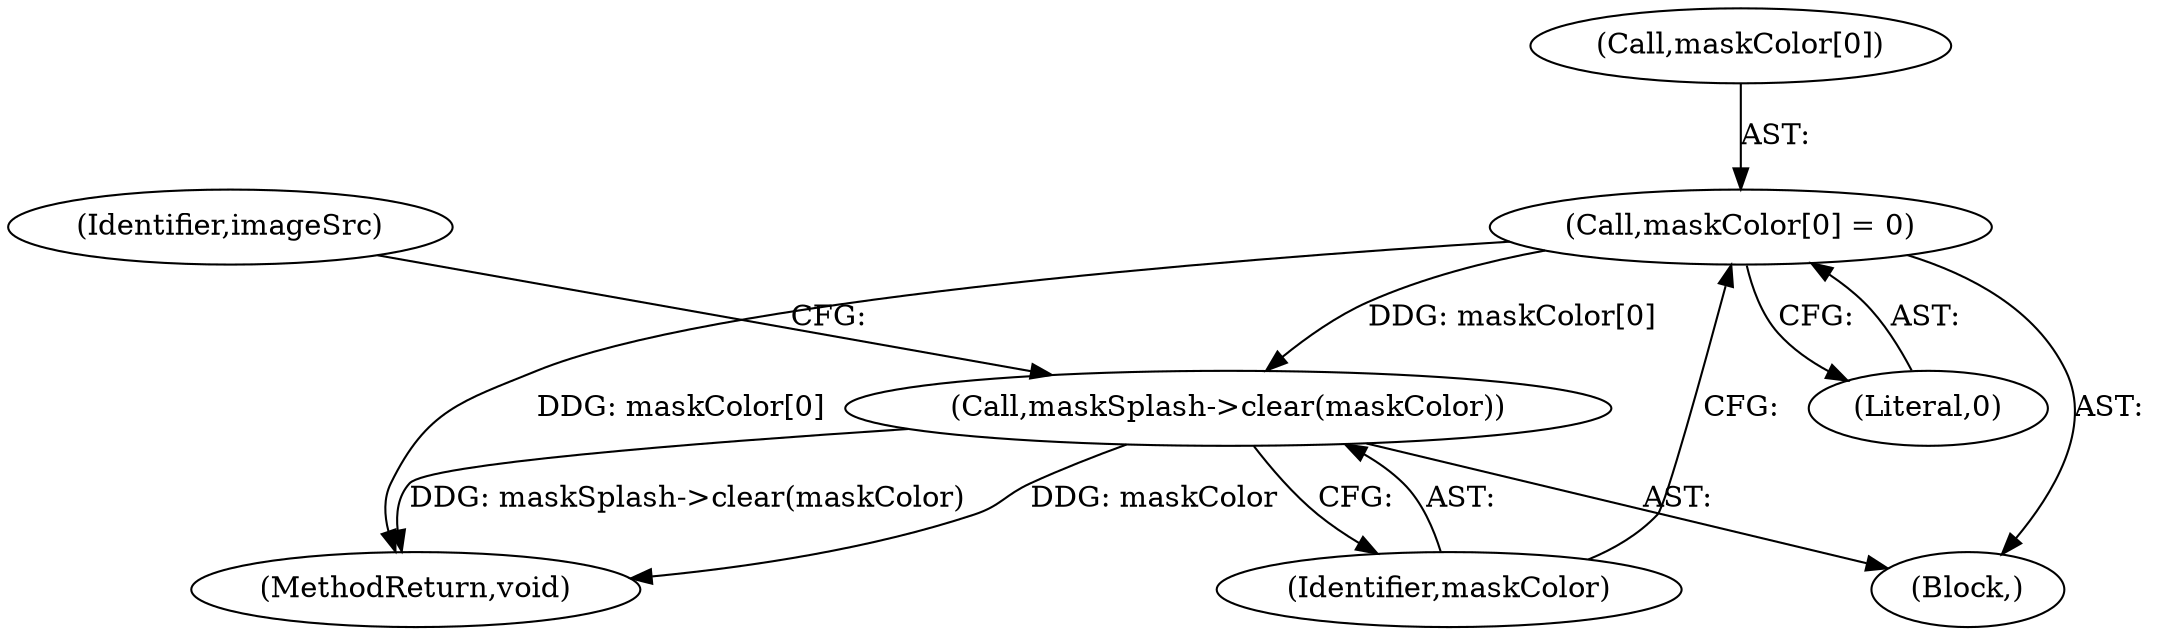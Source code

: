 digraph "0_poppler_7b2d314a61fd0e12f47c62996cb49ec0d1ba747a_12@array" {
"1000267" [label="(Call,maskColor[0] = 0)"];
"1000272" [label="(Call,maskSplash->clear(maskColor))"];
"1000268" [label="(Call,maskColor[0])"];
"1000267" [label="(Call,maskColor[0] = 0)"];
"1000273" [label="(Identifier,maskColor)"];
"1000271" [label="(Literal,0)"];
"1000276" [label="(Identifier,imageSrc)"];
"1000272" [label="(Call,maskSplash->clear(maskColor))"];
"1000662" [label="(MethodReturn,void)"];
"1000111" [label="(Block,)"];
"1000267" -> "1000111"  [label="AST: "];
"1000267" -> "1000271"  [label="CFG: "];
"1000268" -> "1000267"  [label="AST: "];
"1000271" -> "1000267"  [label="AST: "];
"1000273" -> "1000267"  [label="CFG: "];
"1000267" -> "1000662"  [label="DDG: maskColor[0]"];
"1000267" -> "1000272"  [label="DDG: maskColor[0]"];
"1000272" -> "1000111"  [label="AST: "];
"1000272" -> "1000273"  [label="CFG: "];
"1000273" -> "1000272"  [label="AST: "];
"1000276" -> "1000272"  [label="CFG: "];
"1000272" -> "1000662"  [label="DDG: maskColor"];
"1000272" -> "1000662"  [label="DDG: maskSplash->clear(maskColor)"];
}
